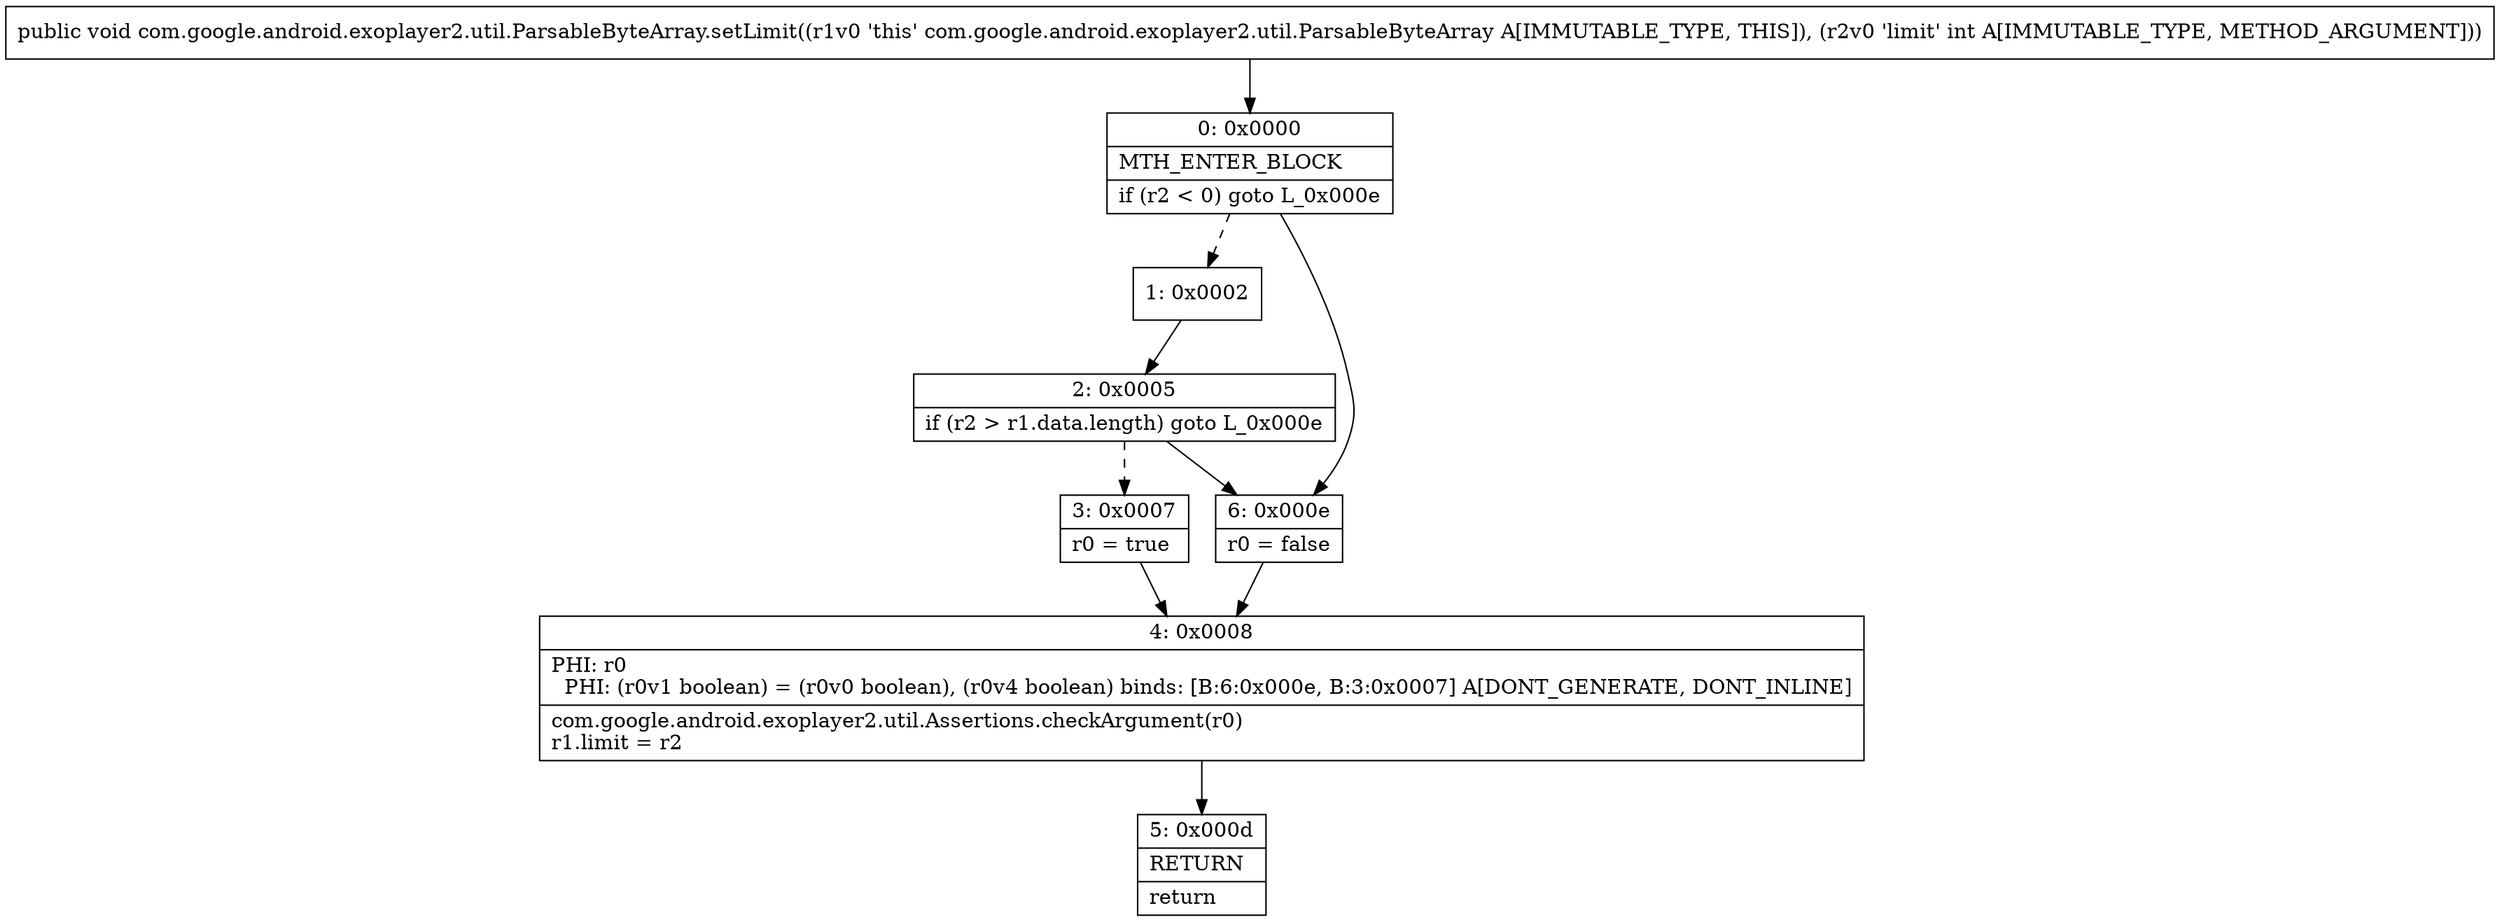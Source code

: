 digraph "CFG forcom.google.android.exoplayer2.util.ParsableByteArray.setLimit(I)V" {
Node_0 [shape=record,label="{0\:\ 0x0000|MTH_ENTER_BLOCK\l|if (r2 \< 0) goto L_0x000e\l}"];
Node_1 [shape=record,label="{1\:\ 0x0002}"];
Node_2 [shape=record,label="{2\:\ 0x0005|if (r2 \> r1.data.length) goto L_0x000e\l}"];
Node_3 [shape=record,label="{3\:\ 0x0007|r0 = true\l}"];
Node_4 [shape=record,label="{4\:\ 0x0008|PHI: r0 \l  PHI: (r0v1 boolean) = (r0v0 boolean), (r0v4 boolean) binds: [B:6:0x000e, B:3:0x0007] A[DONT_GENERATE, DONT_INLINE]\l|com.google.android.exoplayer2.util.Assertions.checkArgument(r0)\lr1.limit = r2\l}"];
Node_5 [shape=record,label="{5\:\ 0x000d|RETURN\l|return\l}"];
Node_6 [shape=record,label="{6\:\ 0x000e|r0 = false\l}"];
MethodNode[shape=record,label="{public void com.google.android.exoplayer2.util.ParsableByteArray.setLimit((r1v0 'this' com.google.android.exoplayer2.util.ParsableByteArray A[IMMUTABLE_TYPE, THIS]), (r2v0 'limit' int A[IMMUTABLE_TYPE, METHOD_ARGUMENT])) }"];
MethodNode -> Node_0;
Node_0 -> Node_1[style=dashed];
Node_0 -> Node_6;
Node_1 -> Node_2;
Node_2 -> Node_3[style=dashed];
Node_2 -> Node_6;
Node_3 -> Node_4;
Node_4 -> Node_5;
Node_6 -> Node_4;
}

